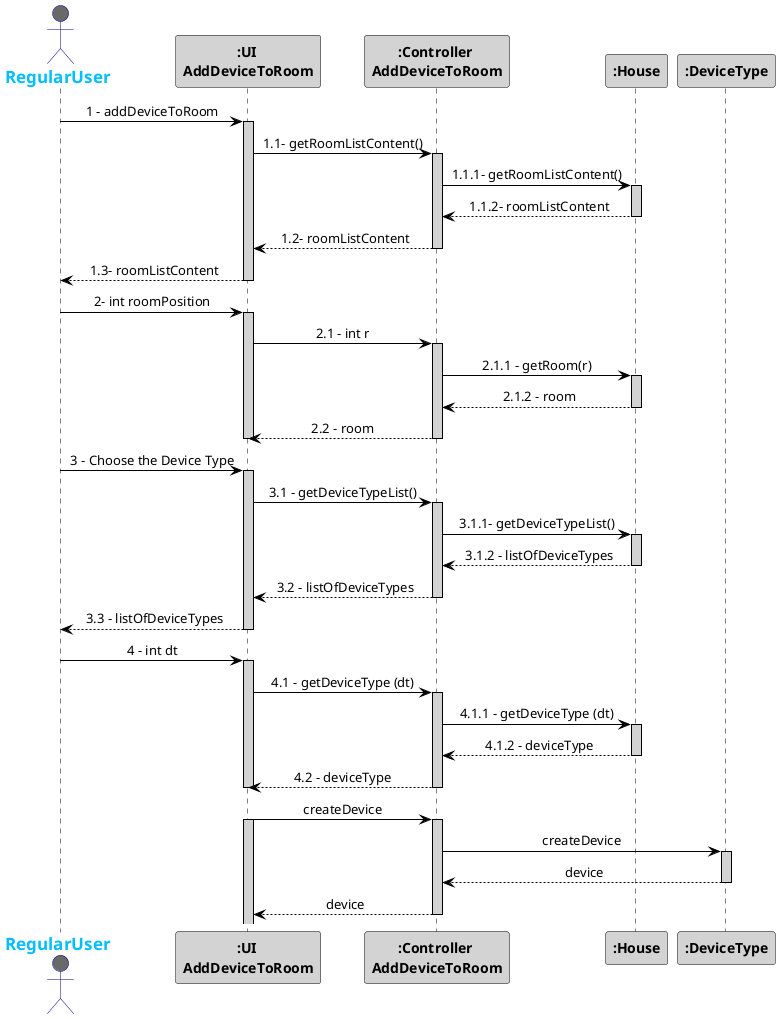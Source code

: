 @startuml
skinparam sequenceMessageAlign center
skinparam sequence {
	ArrowColor Black
	ActorBorderColor DarkBlue
	LifeLineBorderColor black
	LifeLineBackgroundColor LightGrey

	ParticipantBorderColor Black
	ParticipantBackgroundColor LightGrey
	ParticipantFontStyle Bold

	ActorBackgroundColor DimGrey
	ActorFontColor DeepSkyBlue
	ActorFontStyle Bold
	ActorFontSize 17
	ActorFontName Aapex
}

actor RegularUser
RegularUser -> ":UI \nAddDeviceToRoom": 1 - addDeviceToRoom
activate ":UI \nAddDeviceToRoom"
":UI \nAddDeviceToRoom" -> ":Controller \nAddDeviceToRoom": 1.1- getRoomListContent()
activate ":Controller \nAddDeviceToRoom"
":Controller \nAddDeviceToRoom" -> ":House": 1.1.1- getRoomListContent()
activate ":House"
":Controller \nAddDeviceToRoom" <-- ":House": 1.1.2- roomListContent
deactivate ":House"
":UI \nAddDeviceToRoom" <-- ":Controller \nAddDeviceToRoom": 1.2- roomListContent
deactivate ":Controller \nAddDeviceToRoom"
RegularUser <-- ":UI \nAddDeviceToRoom" :  1.3- roomListContent
deactivate ":UI \nAddDeviceToRoom"



RegularUser -> ":UI \nAddDeviceToRoom": 2- int roomPosition
activate ":UI \nAddDeviceToRoom"
":UI \nAddDeviceToRoom" -> ":Controller \nAddDeviceToRoom": 2.1 - int r
activate ":Controller \nAddDeviceToRoom"
":Controller \nAddDeviceToRoom" -> ":House": 2.1.1 - getRoom(r)
activate ":House"
":Controller \nAddDeviceToRoom" <-- ":House": 2.1.2 - room
deactivate ":House"
":UI \nAddDeviceToRoom" <-- ":Controller \nAddDeviceToRoom": 2.2 - room
deactivate ":Controller \nAddDeviceToRoom"
deactivate ":UI \nAddDeviceToRoom"


RegularUser -> ":UI \nAddDeviceToRoom": 3 - Choose the Device Type
activate ":UI \nAddDeviceToRoom"
":UI \nAddDeviceToRoom" -> ":Controller \nAddDeviceToRoom": 3.1 - getDeviceTypeList()
activate ":Controller \nAddDeviceToRoom"
":Controller \nAddDeviceToRoom" -> ":House": 3.1.1- getDeviceTypeList()
activate ":House"
":Controller \nAddDeviceToRoom" <-- ":House": 3.1.2 - listOfDeviceTypes
deactivate ":House"
":UI \nAddDeviceToRoom" <-- ":Controller \nAddDeviceToRoom": 3.2 - listOfDeviceTypes
deactivate ":Controller \nAddDeviceToRoom"
RegularUser <-- ":UI \nAddDeviceToRoom": 3.3 - listOfDeviceTypes


deactivate ":UI \nAddDeviceToRoom"
RegularUser -> ":UI \nAddDeviceToRoom": 4 - int dt
activate ":UI \nAddDeviceToRoom"

":UI \nAddDeviceToRoom" -> ":Controller \nAddDeviceToRoom": 4.1 - getDeviceType (dt)

activate ":Controller \nAddDeviceToRoom"
":Controller \nAddDeviceToRoom" -> ":House": 4.1.1 - getDeviceType (dt)
activate ":House"
":Controller \nAddDeviceToRoom" <-- ":House": 4.1.2 - deviceType
deactivate ":House"
":UI \nAddDeviceToRoom" <-- ":Controller \nAddDeviceToRoom": 4.2 - deviceType
deactivate ":Controller \nAddDeviceToRoom"
deactivate ":UI \nAddDeviceToRoom"


":UI \nAddDeviceToRoom" -> ":Controller \nAddDeviceToRoom": createDevice
activate ":UI \nAddDeviceToRoom"
activate ":Controller \nAddDeviceToRoom"
":Controller \nAddDeviceToRoom" -> ":DeviceType": createDevice
activate ":DeviceType"
":Controller \nAddDeviceToRoom" <-- ":DeviceType": device
deactivate ":DeviceType"
":UI \nAddDeviceToRoom" <-- ":Controller \nAddDeviceToRoom": device
deactivate ":Controller \nAddDeviceToRoom"

@enduml
